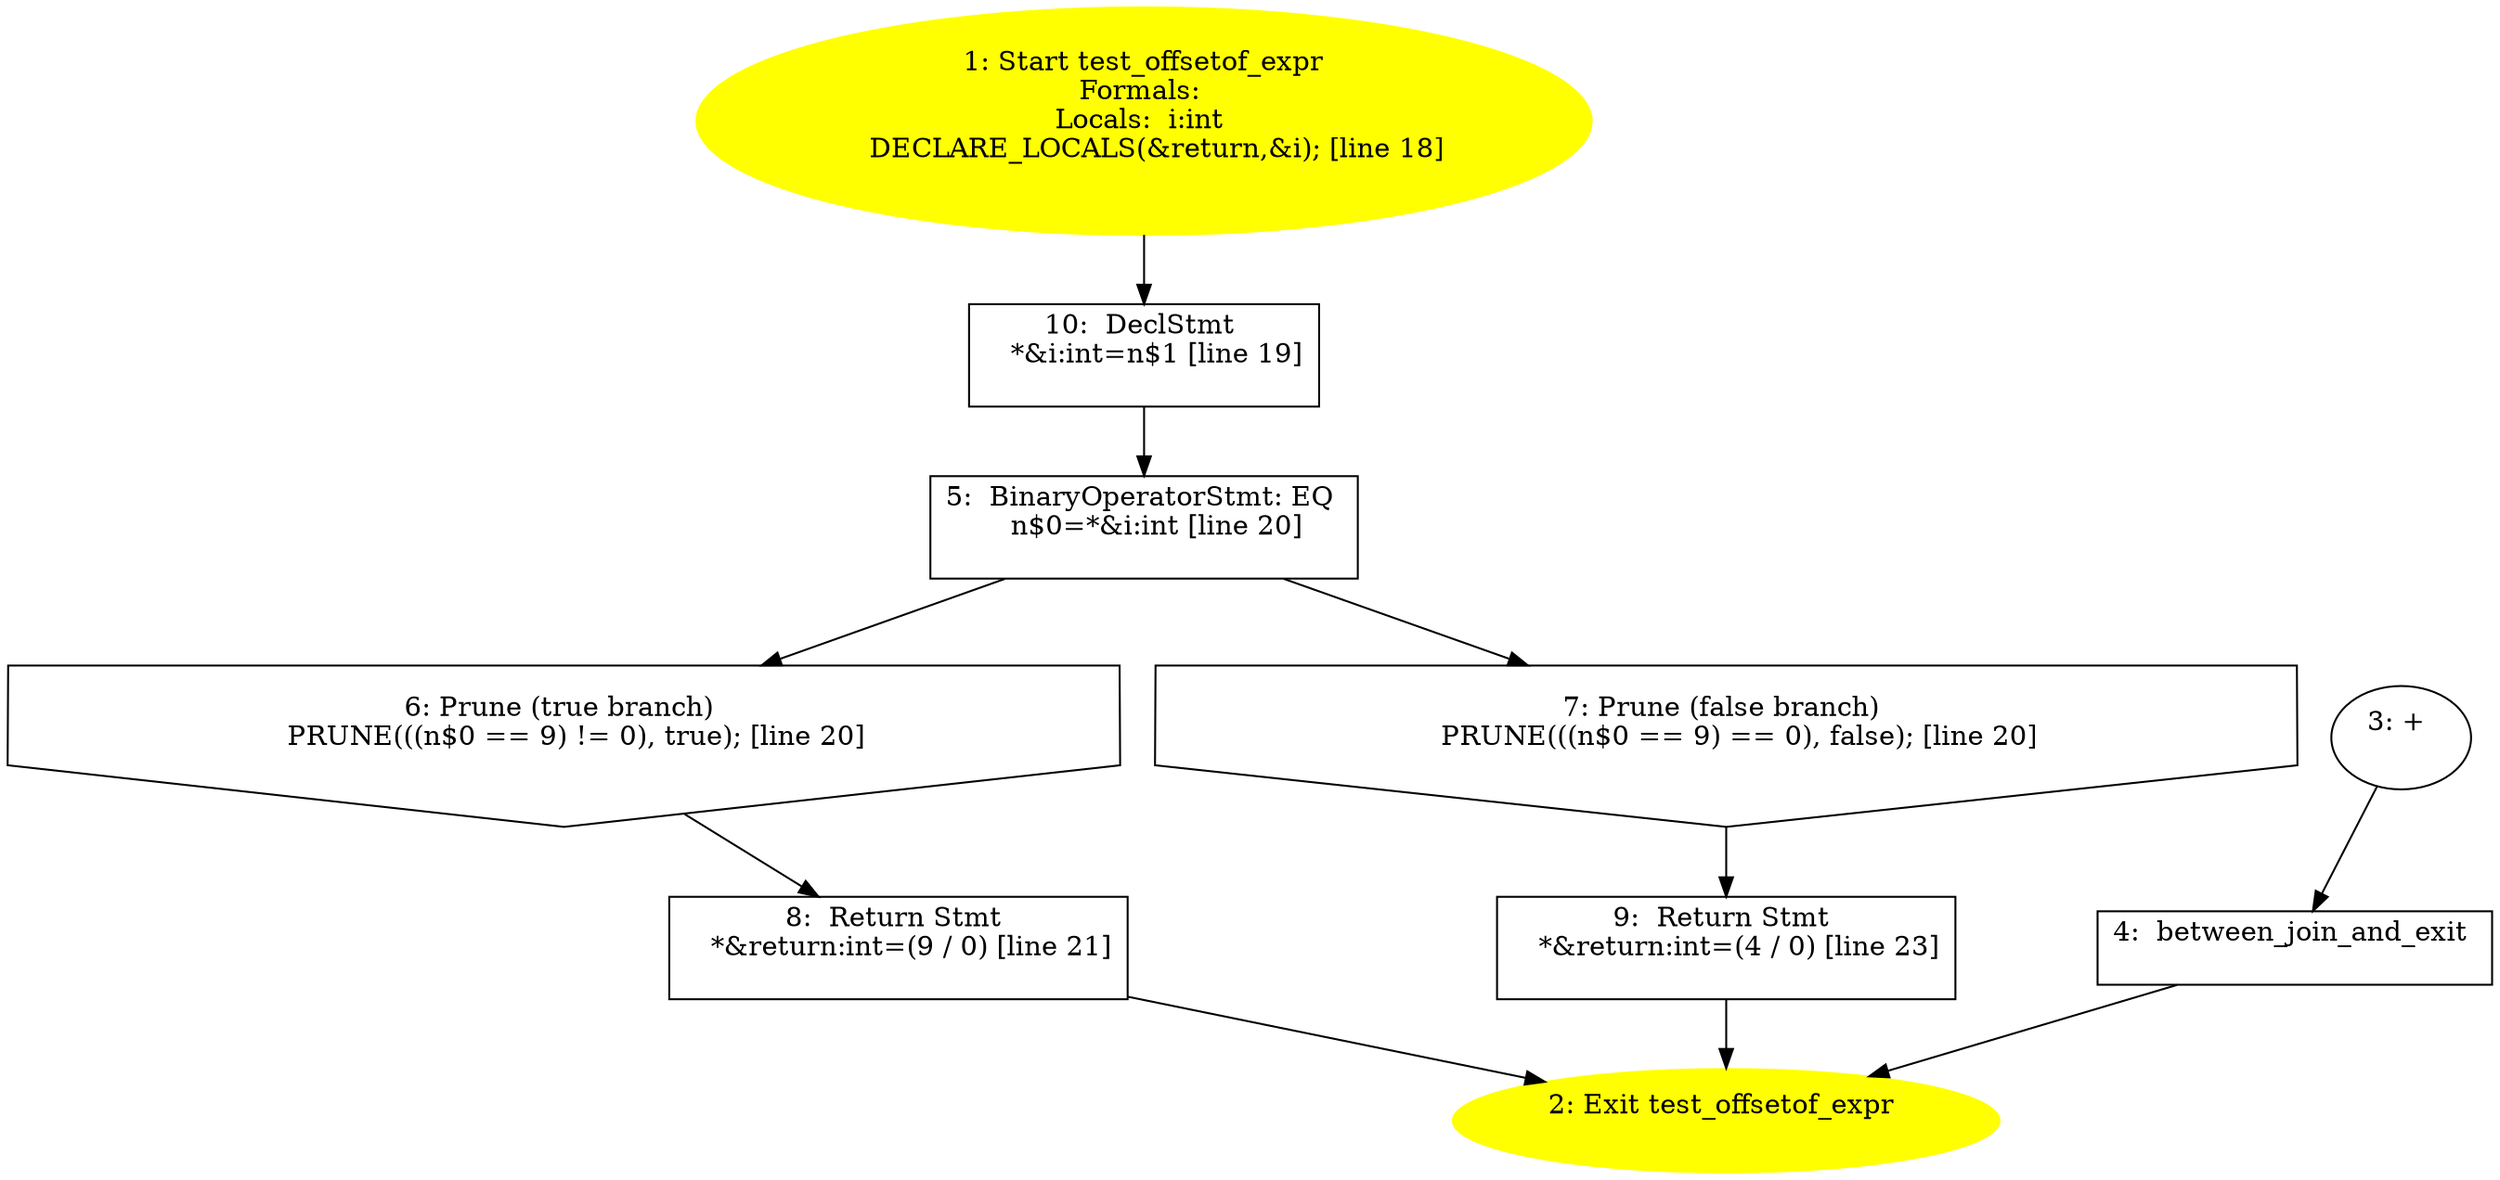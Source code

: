 /* @generated */
digraph iCFG {
"test_offsetof_expr.8f3e634fd0f68dff5e4bfedc8f65a55f_1" [label="1: Start test_offsetof_expr\nFormals: \nLocals:  i:int \n   DECLARE_LOCALS(&return,&i); [line 18]\n " color=yellow style=filled]
	

	 "test_offsetof_expr.8f3e634fd0f68dff5e4bfedc8f65a55f_1" -> "test_offsetof_expr.8f3e634fd0f68dff5e4bfedc8f65a55f_10" ;
"test_offsetof_expr.8f3e634fd0f68dff5e4bfedc8f65a55f_2" [label="2: Exit test_offsetof_expr \n  " color=yellow style=filled]
	

"test_offsetof_expr.8f3e634fd0f68dff5e4bfedc8f65a55f_3" [label="3: + \n  " ]
	

	 "test_offsetof_expr.8f3e634fd0f68dff5e4bfedc8f65a55f_3" -> "test_offsetof_expr.8f3e634fd0f68dff5e4bfedc8f65a55f_4" ;
"test_offsetof_expr.8f3e634fd0f68dff5e4bfedc8f65a55f_4" [label="4:  between_join_and_exit \n  " shape="box"]
	

	 "test_offsetof_expr.8f3e634fd0f68dff5e4bfedc8f65a55f_4" -> "test_offsetof_expr.8f3e634fd0f68dff5e4bfedc8f65a55f_2" ;
"test_offsetof_expr.8f3e634fd0f68dff5e4bfedc8f65a55f_5" [label="5:  BinaryOperatorStmt: EQ \n   n$0=*&i:int [line 20]\n " shape="box"]
	

	 "test_offsetof_expr.8f3e634fd0f68dff5e4bfedc8f65a55f_5" -> "test_offsetof_expr.8f3e634fd0f68dff5e4bfedc8f65a55f_6" ;
	 "test_offsetof_expr.8f3e634fd0f68dff5e4bfedc8f65a55f_5" -> "test_offsetof_expr.8f3e634fd0f68dff5e4bfedc8f65a55f_7" ;
"test_offsetof_expr.8f3e634fd0f68dff5e4bfedc8f65a55f_6" [label="6: Prune (true branch) \n   PRUNE(((n$0 == 9) != 0), true); [line 20]\n " shape="invhouse"]
	

	 "test_offsetof_expr.8f3e634fd0f68dff5e4bfedc8f65a55f_6" -> "test_offsetof_expr.8f3e634fd0f68dff5e4bfedc8f65a55f_8" ;
"test_offsetof_expr.8f3e634fd0f68dff5e4bfedc8f65a55f_7" [label="7: Prune (false branch) \n   PRUNE(((n$0 == 9) == 0), false); [line 20]\n " shape="invhouse"]
	

	 "test_offsetof_expr.8f3e634fd0f68dff5e4bfedc8f65a55f_7" -> "test_offsetof_expr.8f3e634fd0f68dff5e4bfedc8f65a55f_9" ;
"test_offsetof_expr.8f3e634fd0f68dff5e4bfedc8f65a55f_8" [label="8:  Return Stmt \n   *&return:int=(9 / 0) [line 21]\n " shape="box"]
	

	 "test_offsetof_expr.8f3e634fd0f68dff5e4bfedc8f65a55f_8" -> "test_offsetof_expr.8f3e634fd0f68dff5e4bfedc8f65a55f_2" ;
"test_offsetof_expr.8f3e634fd0f68dff5e4bfedc8f65a55f_9" [label="9:  Return Stmt \n   *&return:int=(4 / 0) [line 23]\n " shape="box"]
	

	 "test_offsetof_expr.8f3e634fd0f68dff5e4bfedc8f65a55f_9" -> "test_offsetof_expr.8f3e634fd0f68dff5e4bfedc8f65a55f_2" ;
"test_offsetof_expr.8f3e634fd0f68dff5e4bfedc8f65a55f_10" [label="10:  DeclStmt \n   *&i:int=n$1 [line 19]\n " shape="box"]
	

	 "test_offsetof_expr.8f3e634fd0f68dff5e4bfedc8f65a55f_10" -> "test_offsetof_expr.8f3e634fd0f68dff5e4bfedc8f65a55f_5" ;
}
